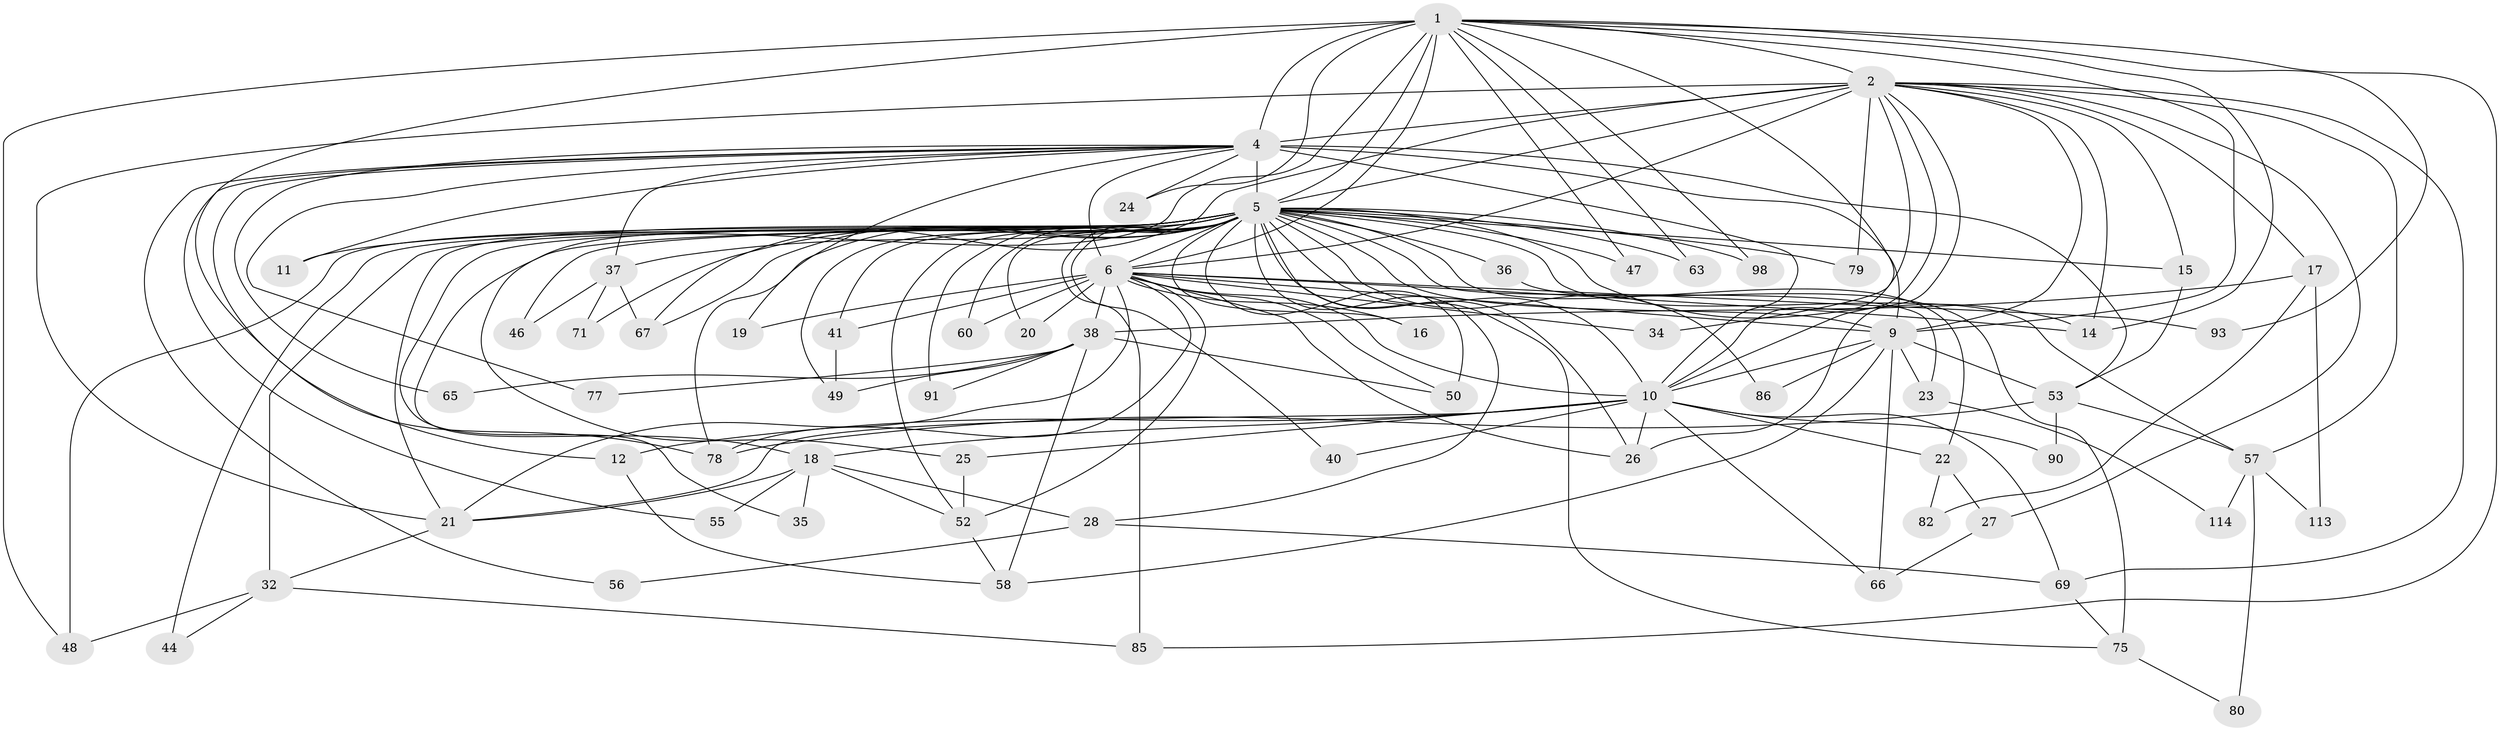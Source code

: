 // original degree distribution, {21: 0.007692307692307693, 15: 0.015384615384615385, 20: 0.007692307692307693, 24: 0.007692307692307693, 29: 0.007692307692307693, 30: 0.007692307692307693, 25: 0.007692307692307693, 35: 0.007692307692307693, 22: 0.007692307692307693, 3: 0.2, 4: 0.07692307692307693, 2: 0.5538461538461539, 5: 0.046153846153846156, 7: 0.023076923076923078, 6: 0.015384615384615385, 9: 0.007692307692307693}
// Generated by graph-tools (version 1.1) at 2025/13/03/09/25 04:13:54]
// undirected, 65 vertices, 158 edges
graph export_dot {
graph [start="1"]
  node [color=gray90,style=filled];
  1 [super="+81"];
  2 [super="+125+3"];
  4 [super="+101+97+121+31"];
  5 [super="+7+13+8"];
  6 [super="+61+30+118"];
  9 [super="+74"];
  10 [super="+33"];
  11;
  12;
  14 [super="+42"];
  15;
  16;
  17;
  18 [super="+72"];
  19;
  20;
  21 [super="+111"];
  22;
  23;
  24;
  25;
  26 [super="+51"];
  27;
  28;
  32 [super="+129"];
  34;
  35;
  36;
  37;
  38 [super="+62"];
  40;
  41;
  44 [super="+45"];
  46;
  47;
  48;
  49 [super="+95"];
  50 [super="+104+68"];
  52 [super="+110+73"];
  53 [super="+54+128"];
  55;
  56;
  57 [super="+88"];
  58 [super="+70"];
  60;
  63;
  65;
  66 [super="+102"];
  67 [super="+107"];
  69 [super="+99"];
  71;
  75;
  77;
  78 [super="+100"];
  79;
  80;
  82;
  85;
  86;
  90;
  91 [super="+94"];
  93;
  98;
  113;
  114;
  1 -- 2 [weight=2];
  1 -- 4 [weight=2];
  1 -- 5 [weight=4];
  1 -- 6;
  1 -- 9;
  1 -- 10;
  1 -- 14;
  1 -- 24;
  1 -- 25;
  1 -- 47;
  1 -- 63;
  1 -- 85;
  1 -- 93;
  1 -- 98;
  1 -- 78;
  1 -- 48;
  2 -- 4 [weight=3];
  2 -- 5 [weight=9];
  2 -- 6 [weight=2];
  2 -- 9 [weight=4];
  2 -- 10 [weight=2];
  2 -- 17 [weight=2];
  2 -- 27;
  2 -- 34;
  2 -- 67;
  2 -- 69;
  2 -- 14;
  2 -- 15;
  2 -- 79;
  2 -- 21;
  2 -- 57;
  2 -- 26;
  4 -- 5 [weight=8];
  4 -- 6;
  4 -- 9 [weight=2];
  4 -- 10 [weight=3];
  4 -- 12;
  4 -- 19;
  4 -- 24;
  4 -- 37;
  4 -- 53;
  4 -- 55;
  4 -- 56;
  4 -- 65;
  4 -- 77;
  4 -- 11;
  5 -- 6 [weight=7];
  5 -- 9 [weight=5];
  5 -- 10 [weight=4];
  5 -- 16;
  5 -- 20;
  5 -- 26;
  5 -- 28;
  5 -- 36 [weight=2];
  5 -- 40;
  5 -- 41;
  5 -- 46;
  5 -- 57 [weight=3];
  5 -- 63;
  5 -- 71;
  5 -- 79;
  5 -- 98;
  5 -- 75;
  5 -- 78;
  5 -- 85;
  5 -- 22;
  5 -- 32;
  5 -- 37;
  5 -- 44 [weight=3];
  5 -- 50 [weight=3];
  5 -- 91 [weight=2];
  5 -- 52;
  5 -- 67;
  5 -- 11;
  5 -- 14;
  5 -- 15;
  5 -- 18;
  5 -- 21;
  5 -- 86;
  5 -- 23;
  5 -- 35;
  5 -- 47;
  5 -- 48;
  5 -- 49;
  5 -- 60;
  6 -- 9 [weight=2];
  6 -- 10 [weight=2];
  6 -- 16;
  6 -- 19;
  6 -- 20;
  6 -- 34;
  6 -- 38 [weight=2];
  6 -- 41 [weight=2];
  6 -- 50;
  6 -- 52;
  6 -- 60;
  6 -- 93;
  6 -- 21;
  6 -- 26;
  6 -- 78;
  6 -- 14;
  9 -- 10;
  9 -- 23;
  9 -- 53;
  9 -- 86;
  9 -- 66;
  9 -- 58;
  10 -- 12;
  10 -- 18;
  10 -- 22;
  10 -- 25;
  10 -- 40;
  10 -- 66;
  10 -- 90;
  10 -- 69;
  10 -- 21;
  10 -- 26;
  12 -- 58;
  15 -- 53;
  17 -- 38;
  17 -- 82;
  17 -- 113;
  18 -- 21;
  18 -- 28;
  18 -- 55;
  18 -- 35;
  18 -- 52;
  21 -- 32;
  22 -- 27;
  22 -- 82;
  23 -- 114;
  25 -- 52;
  27 -- 66;
  28 -- 56;
  28 -- 69;
  32 -- 44;
  32 -- 48;
  32 -- 85;
  36 -- 75;
  37 -- 46;
  37 -- 71;
  37 -- 67;
  38 -- 50;
  38 -- 58;
  38 -- 65;
  38 -- 77;
  38 -- 91;
  38 -- 49;
  41 -- 49;
  52 -- 58;
  53 -- 78;
  53 -- 90;
  53 -- 57;
  57 -- 80;
  57 -- 113;
  57 -- 114;
  69 -- 75;
  75 -- 80;
}
